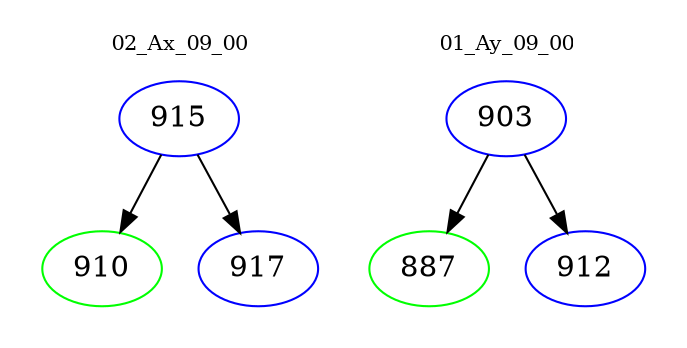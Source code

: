digraph{
subgraph cluster_0 {
color = white
label = "02_Ax_09_00";
fontsize=10;
T0_915 [label="915", color="blue"]
T0_915 -> T0_910 [color="black"]
T0_910 [label="910", color="green"]
T0_915 -> T0_917 [color="black"]
T0_917 [label="917", color="blue"]
}
subgraph cluster_1 {
color = white
label = "01_Ay_09_00";
fontsize=10;
T1_903 [label="903", color="blue"]
T1_903 -> T1_887 [color="black"]
T1_887 [label="887", color="green"]
T1_903 -> T1_912 [color="black"]
T1_912 [label="912", color="blue"]
}
}
